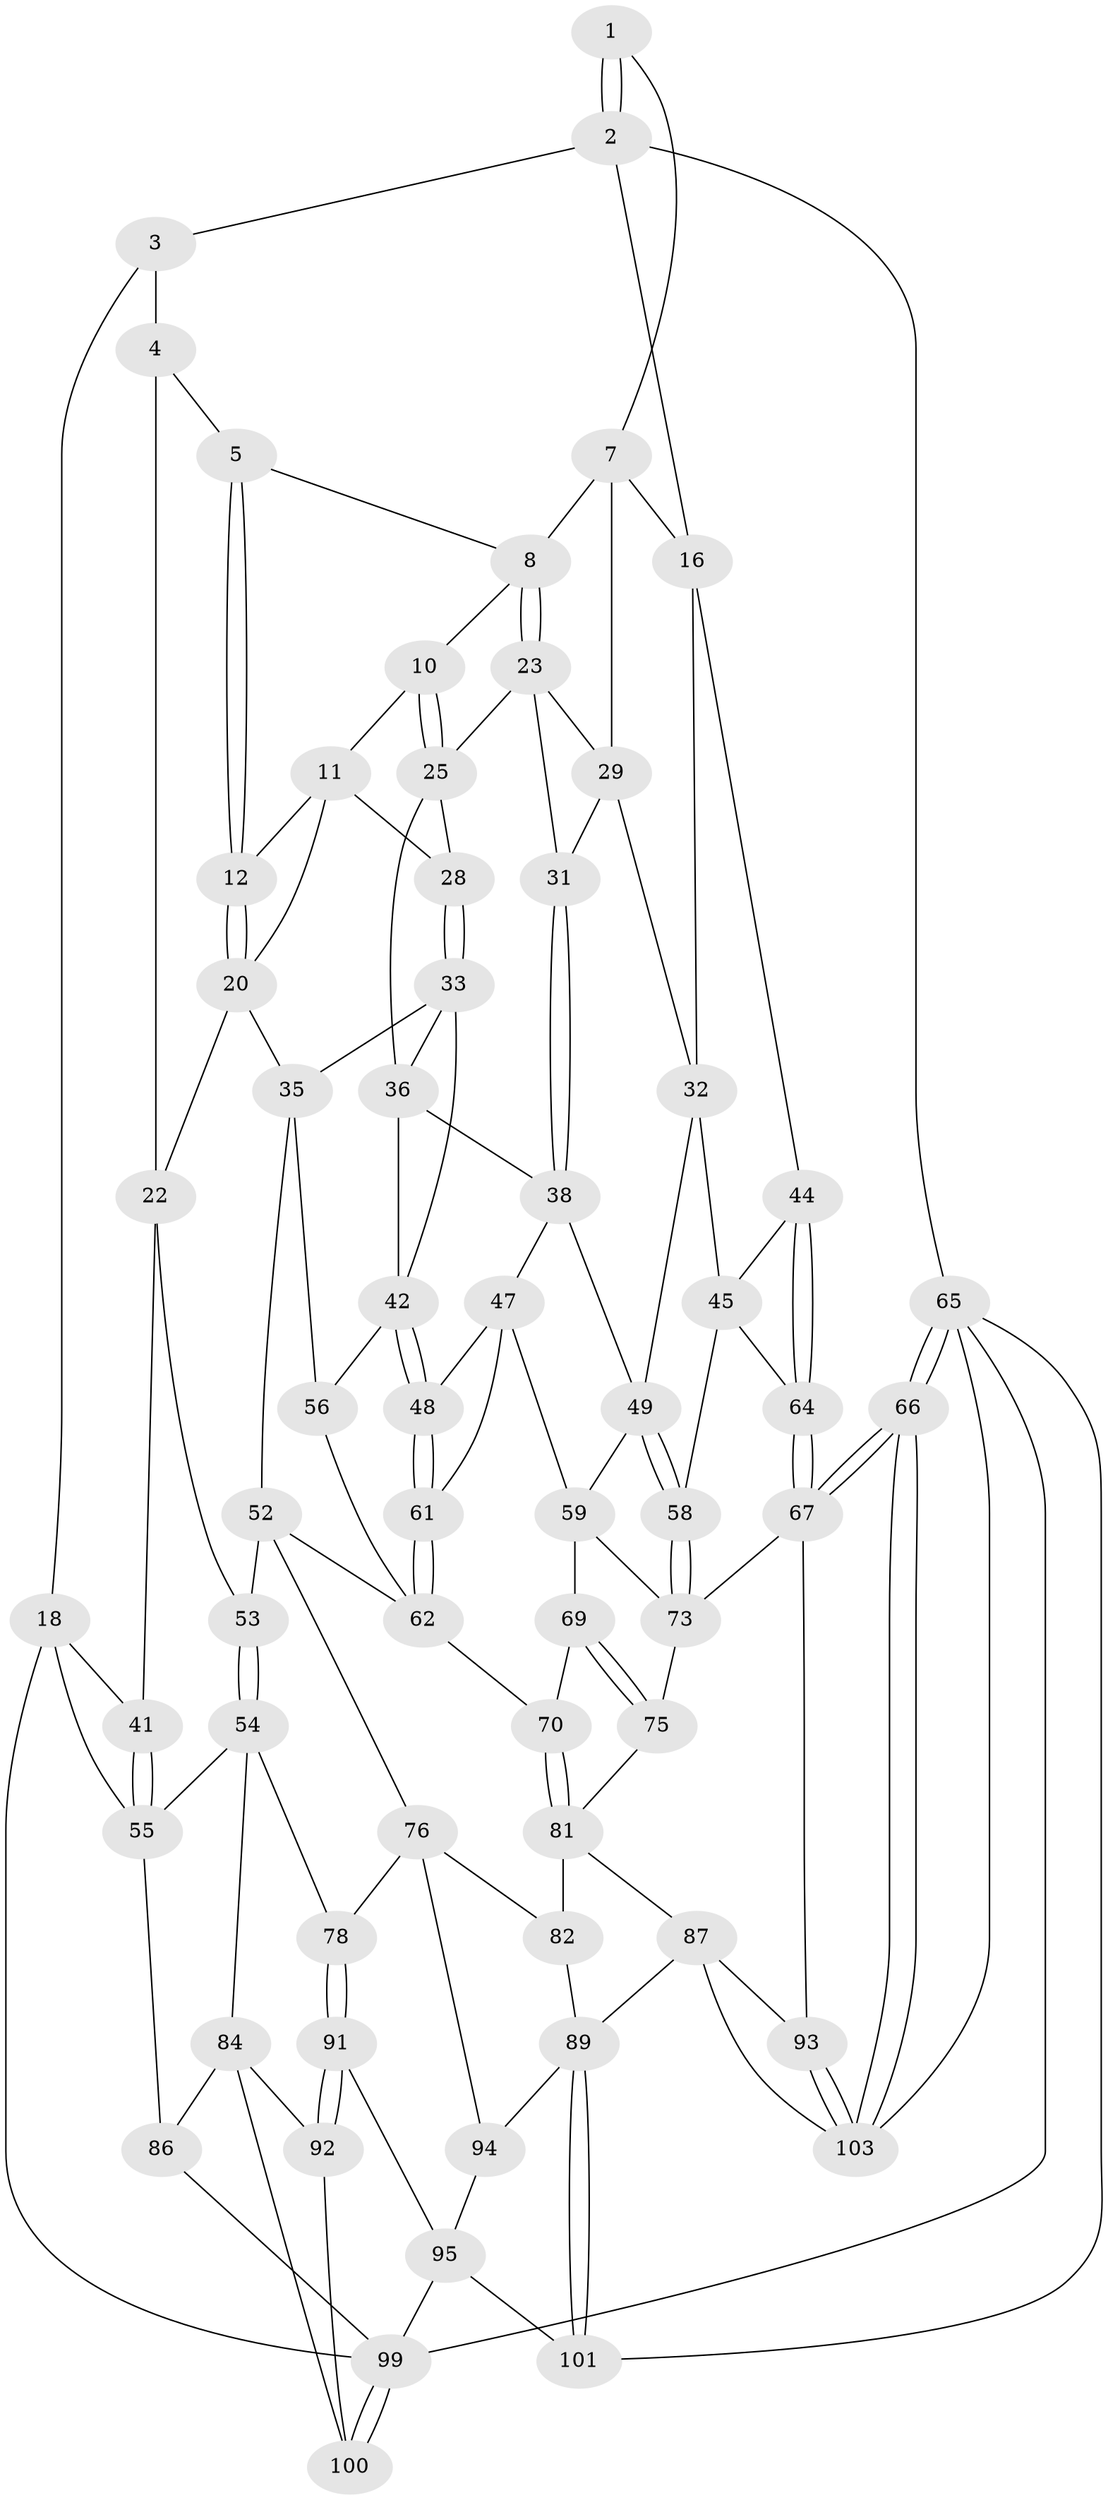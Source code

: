 // Generated by graph-tools (version 1.1) at 2025/24/03/03/25 07:24:37]
// undirected, 65 vertices, 142 edges
graph export_dot {
graph [start="1"]
  node [color=gray90,style=filled];
  1 [pos="+0.8742697636198339+0"];
  2 [pos="+1+0"];
  3 [pos="+0.2296231843760556+0",super="+14"];
  4 [pos="+0.3764144885651897+0",super="+13"];
  5 [pos="+0.43288367627848556+0",super="+6"];
  7 [pos="+0.8883791581369009+0.039632047383137206",super="+15"];
  8 [pos="+0.7774445080898216+0.15115851403226901",super="+9"];
  10 [pos="+0.6666370158353567+0.1207384174006489"];
  11 [pos="+0.5396582251601146+0.12412443410332136",super="+26"];
  12 [pos="+0.4551393968166483+0"];
  16 [pos="+1+0.19901214312461873",super="+17"];
  18 [pos="+0+0.255353738890736",super="+19"];
  20 [pos="+0.37909822048041175+0.26278914252752156",super="+21"];
  22 [pos="+0.22747179257010366+0.26179915111481067",super="+40"];
  23 [pos="+0.7669036146340147+0.19116103977299792",super="+24"];
  25 [pos="+0.7018362612634753+0.20949680982610244",super="+27"];
  28 [pos="+0.5837063472119515+0.2219927333565748"];
  29 [pos="+0.9438819130173096+0.18730162873259573",super="+30"];
  31 [pos="+0.8042017203424405+0.3492898578407486"];
  32 [pos="+0.8974563808706532+0.35454838884394557",super="+46"];
  33 [pos="+0.5456047329918827+0.3025005312078611",super="+34"];
  35 [pos="+0.3706881956707936+0.32392938743456123",super="+51"];
  36 [pos="+0.6447233067921574+0.3629892396831525",super="+37"];
  38 [pos="+0.7862037173675666+0.38219802092489136",super="+39"];
  41 [pos="+0.08896386454998427+0.3123552728534732"];
  42 [pos="+0.535589684962097+0.44828407595306113",super="+43"];
  44 [pos="+1+0.3299660496848662"];
  45 [pos="+1+0.39460081639101086",super="+57"];
  47 [pos="+0.6149069028016014+0.4511917371618405",super="+60"];
  48 [pos="+0.5382228087550056+0.4503399008620734"];
  49 [pos="+0.8263859542176749+0.557831071048095",super="+50"];
  52 [pos="+0.26072758324188466+0.5757000703842272",super="+72"];
  53 [pos="+0.24389771705067498+0.5791604124226454"];
  54 [pos="+0.14488415800607218+0.6494951047906891",super="+79"];
  55 [pos="+0.0887519543172569+0.6419115440832479",super="+63"];
  56 [pos="+0.4331451456700598+0.521118548999322"];
  58 [pos="+0.8700930653467673+0.5959938247920031"];
  59 [pos="+0.6931245252164664+0.5797129948428794",super="+68"];
  61 [pos="+0.5392125843616296+0.5867629330723861"];
  62 [pos="+0.5109905007989686+0.6049063165816767",super="+71"];
  64 [pos="+1+0.6320172563905685"];
  65 [pos="+1+1",super="+105"];
  66 [pos="+1+1"];
  67 [pos="+1+0.8867495443981284",super="+80"];
  69 [pos="+0.665152108668324+0.6567481341149843"];
  70 [pos="+0.6175713765401452+0.7175165303212192"];
  73 [pos="+0.8596239859830814+0.7417246143270608",super="+74"];
  75 [pos="+0.7301705041555042+0.818990141568805"];
  76 [pos="+0.43633675588570514+0.766401627809078",super="+77"];
  78 [pos="+0.32008156338703225+0.7962037937625578"];
  81 [pos="+0.6108747278597065+0.7662097745930806",super="+83"];
  82 [pos="+0.5976560267146931+0.7716031634139718"];
  84 [pos="+0.1725997163205085+0.7444759229290625",super="+85"];
  86 [pos="+0+0.7408898666303906"];
  87 [pos="+0.7191466703437437+0.8479870122070603",super="+88"];
  89 [pos="+0.6140129566171093+1",super="+90"];
  91 [pos="+0.29659162341061285+0.8599541760061499",super="+96"];
  92 [pos="+0.24713284830889654+0.9204579105772508",super="+97"];
  93 [pos="+0.8663753921833448+0.9128565809847425"];
  94 [pos="+0.4432103171376084+0.8091279008305402"];
  95 [pos="+0.4104570728855249+0.8810752781703264",super="+98"];
  99 [pos="+0.21032937867570722+1",super="+102"];
  100 [pos="+0.20188793495620663+1"];
  101 [pos="+0.5803740562203906+1"];
  103 [pos="+0.8637749788853756+0.942072092327662",super="+104"];
  1 -- 2;
  1 -- 2;
  1 -- 7;
  2 -- 3;
  2 -- 65;
  2 -- 16;
  3 -- 4 [weight=2];
  3 -- 18 [weight=2];
  4 -- 5;
  4 -- 22;
  5 -- 12;
  5 -- 12;
  5 -- 8;
  7 -- 8;
  7 -- 16;
  7 -- 29;
  8 -- 23;
  8 -- 23;
  8 -- 10;
  10 -- 11;
  10 -- 25;
  10 -- 25;
  11 -- 12;
  11 -- 20;
  11 -- 28;
  12 -- 20;
  12 -- 20;
  16 -- 32;
  16 -- 44;
  18 -- 99;
  18 -- 55;
  18 -- 41;
  20 -- 35;
  20 -- 22;
  22 -- 41;
  22 -- 53;
  23 -- 29;
  23 -- 25;
  23 -- 31;
  25 -- 28;
  25 -- 36;
  28 -- 33;
  28 -- 33;
  29 -- 32;
  29 -- 31;
  31 -- 38;
  31 -- 38;
  32 -- 49;
  32 -- 45;
  33 -- 42;
  33 -- 35;
  33 -- 36;
  35 -- 56;
  35 -- 52;
  36 -- 38;
  36 -- 42;
  38 -- 49;
  38 -- 47;
  41 -- 55;
  41 -- 55;
  42 -- 48;
  42 -- 48;
  42 -- 56;
  44 -- 45;
  44 -- 64;
  44 -- 64;
  45 -- 64;
  45 -- 58;
  47 -- 48;
  47 -- 59;
  47 -- 61;
  48 -- 61;
  48 -- 61;
  49 -- 58;
  49 -- 58;
  49 -- 59;
  52 -- 53;
  52 -- 62;
  52 -- 76;
  53 -- 54;
  53 -- 54;
  54 -- 55;
  54 -- 78;
  54 -- 84;
  55 -- 86;
  56 -- 62;
  58 -- 73;
  58 -- 73;
  59 -- 73;
  59 -- 69;
  61 -- 62;
  61 -- 62;
  62 -- 70;
  64 -- 67;
  64 -- 67;
  65 -- 66;
  65 -- 66;
  65 -- 99;
  65 -- 101;
  65 -- 103;
  66 -- 67;
  66 -- 67;
  66 -- 103;
  66 -- 103;
  67 -- 73;
  67 -- 93;
  69 -- 70;
  69 -- 75;
  69 -- 75;
  70 -- 81;
  70 -- 81;
  73 -- 75;
  75 -- 81;
  76 -- 82;
  76 -- 78;
  76 -- 94;
  78 -- 91;
  78 -- 91;
  81 -- 82;
  81 -- 87;
  82 -- 89;
  84 -- 92;
  84 -- 100;
  84 -- 86;
  86 -- 99;
  87 -- 93;
  87 -- 89;
  87 -- 103;
  89 -- 101;
  89 -- 101;
  89 -- 94;
  91 -- 92 [weight=2];
  91 -- 92;
  91 -- 95;
  92 -- 100;
  93 -- 103;
  93 -- 103;
  94 -- 95;
  95 -- 99;
  95 -- 101;
  99 -- 100;
  99 -- 100;
}
